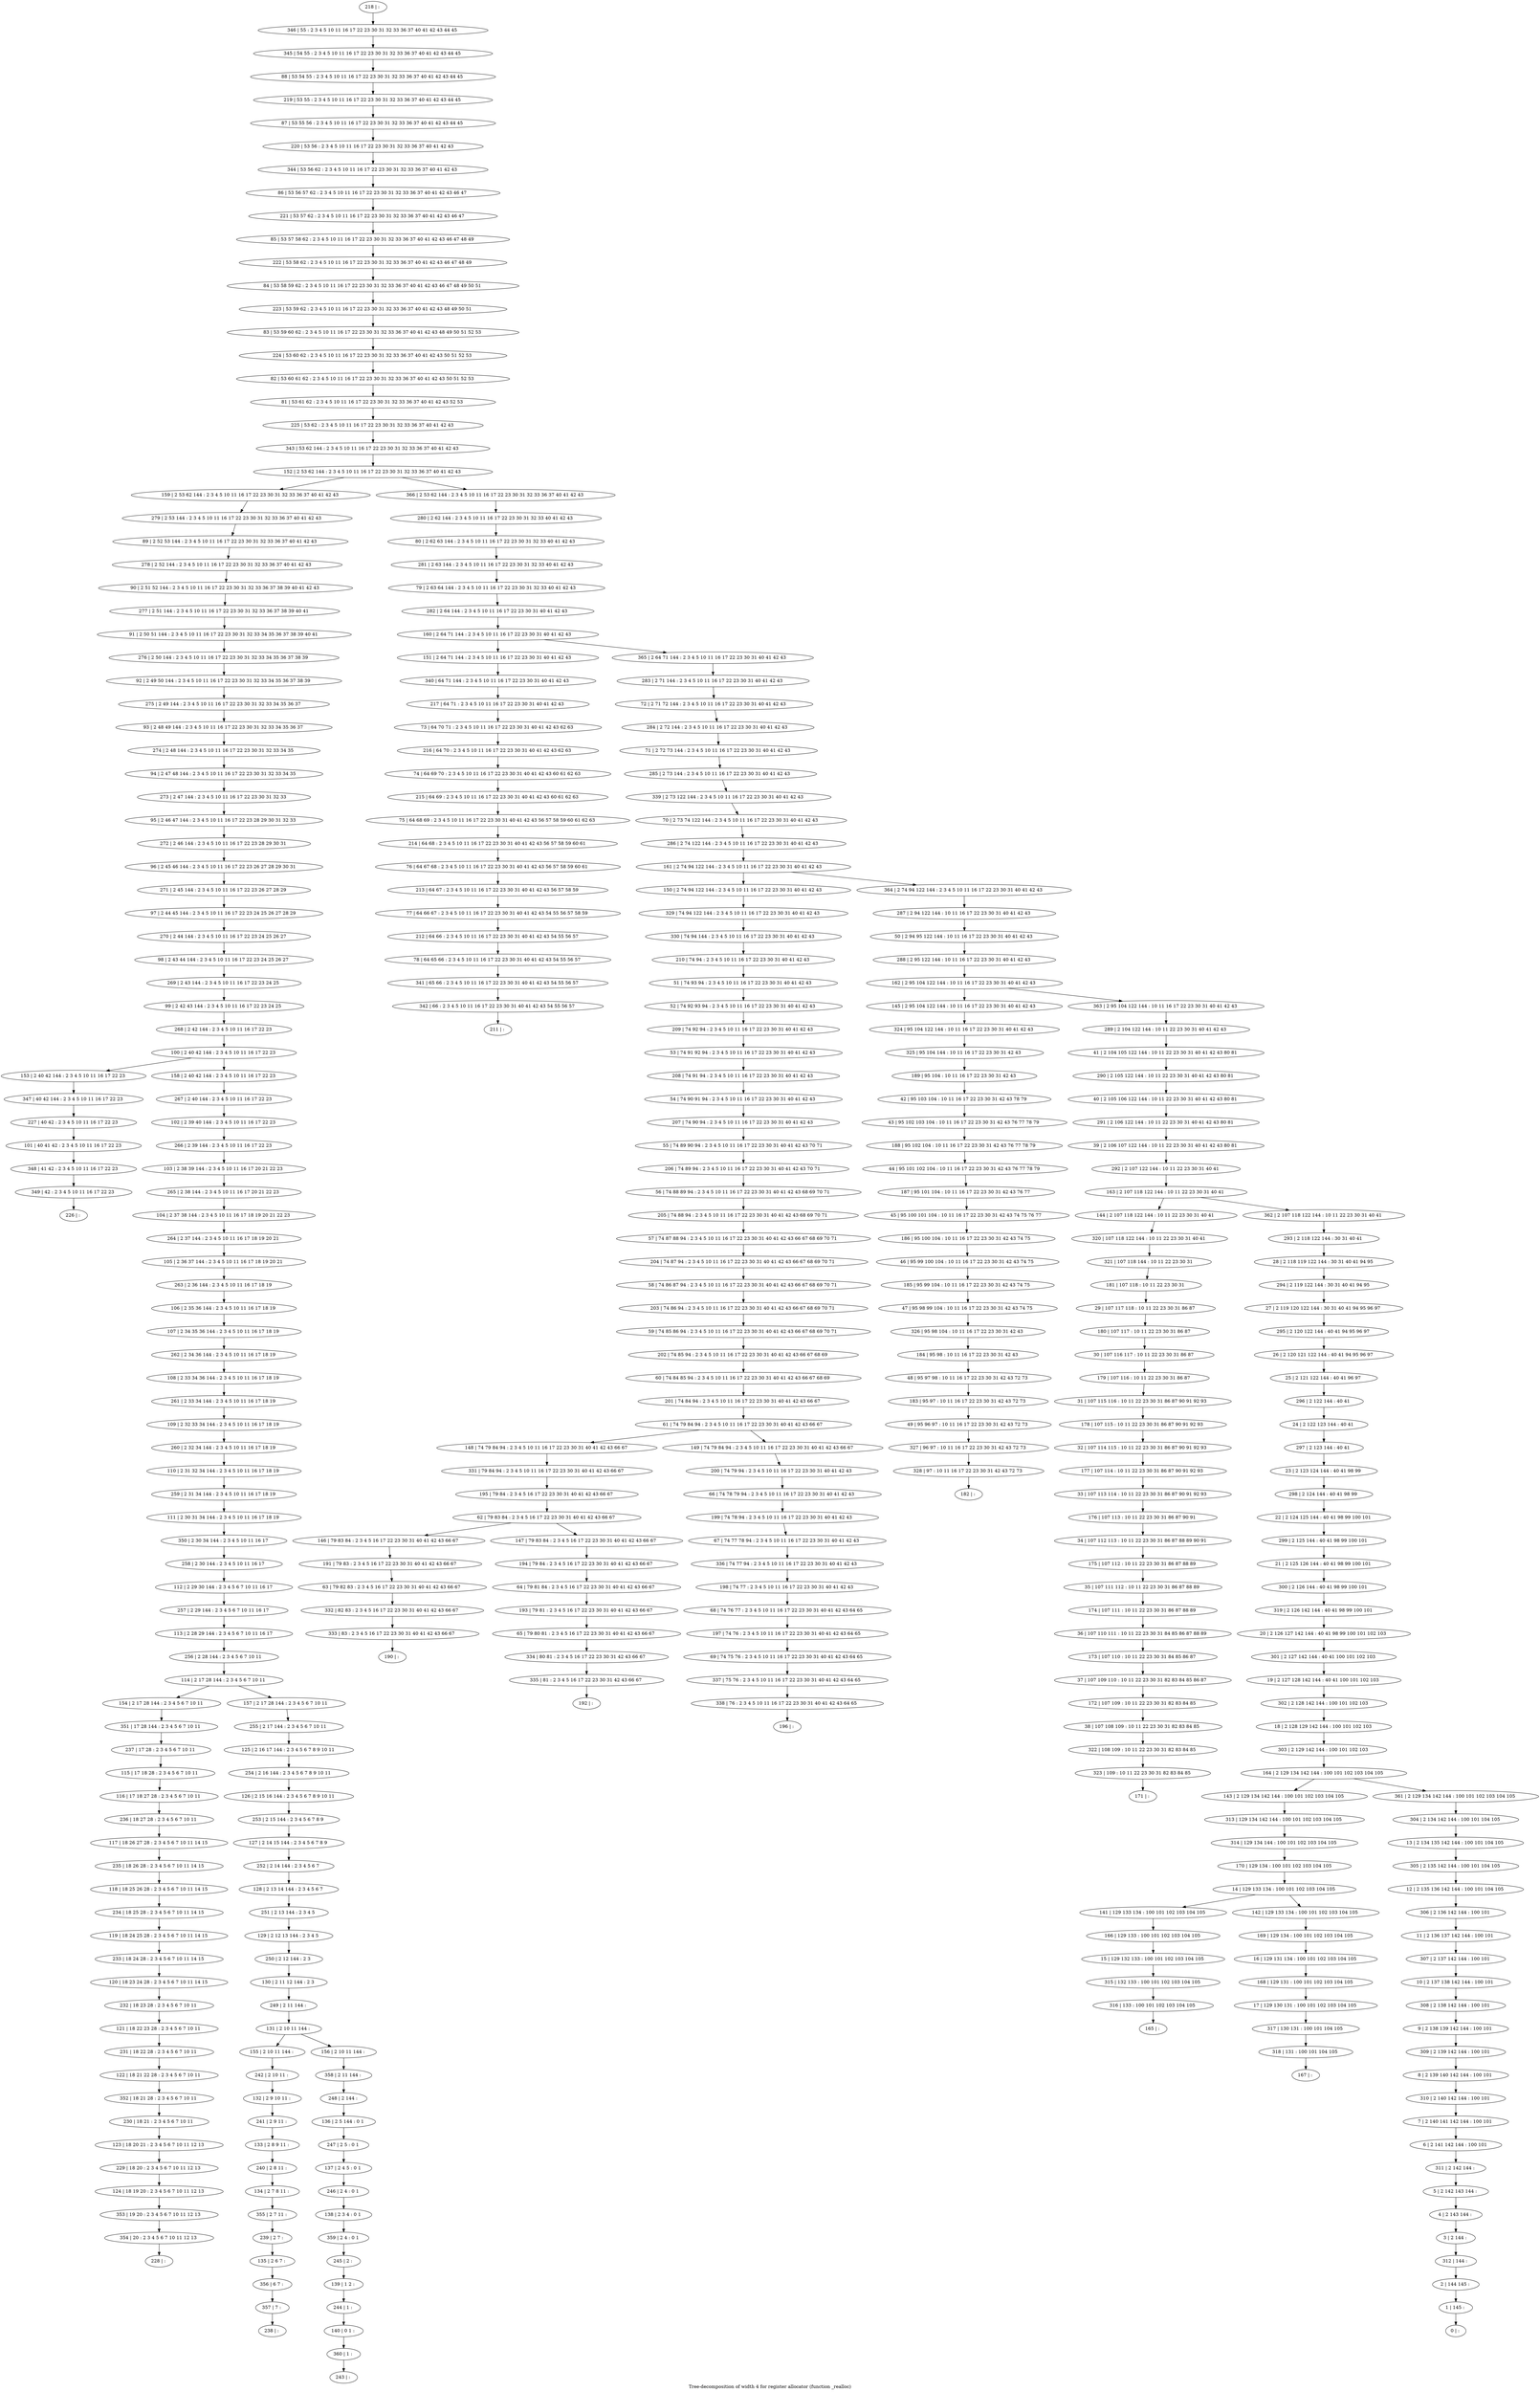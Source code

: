 digraph G {
graph [label="Tree-decomposition of width 4 for register allocator (function _realloc)"]
0[label="0 | : "];
1[label="1 | 145 : "];
2[label="2 | 144 145 : "];
3[label="3 | 2 144 : "];
4[label="4 | 2 143 144 : "];
5[label="5 | 2 142 143 144 : "];
6[label="6 | 2 141 142 144 : 100 101 "];
7[label="7 | 2 140 141 142 144 : 100 101 "];
8[label="8 | 2 139 140 142 144 : 100 101 "];
9[label="9 | 2 138 139 142 144 : 100 101 "];
10[label="10 | 2 137 138 142 144 : 100 101 "];
11[label="11 | 2 136 137 142 144 : 100 101 "];
12[label="12 | 2 135 136 142 144 : 100 101 104 105 "];
13[label="13 | 2 134 135 142 144 : 100 101 104 105 "];
14[label="14 | 129 133 134 : 100 101 102 103 104 105 "];
15[label="15 | 129 132 133 : 100 101 102 103 104 105 "];
16[label="16 | 129 131 134 : 100 101 102 103 104 105 "];
17[label="17 | 129 130 131 : 100 101 102 103 104 105 "];
18[label="18 | 2 128 129 142 144 : 100 101 102 103 "];
19[label="19 | 2 127 128 142 144 : 40 41 100 101 102 103 "];
20[label="20 | 2 126 127 142 144 : 40 41 98 99 100 101 102 103 "];
21[label="21 | 2 125 126 144 : 40 41 98 99 100 101 "];
22[label="22 | 2 124 125 144 : 40 41 98 99 100 101 "];
23[label="23 | 2 123 124 144 : 40 41 98 99 "];
24[label="24 | 2 122 123 144 : 40 41 "];
25[label="25 | 2 121 122 144 : 40 41 96 97 "];
26[label="26 | 2 120 121 122 144 : 40 41 94 95 96 97 "];
27[label="27 | 2 119 120 122 144 : 30 31 40 41 94 95 96 97 "];
28[label="28 | 2 118 119 122 144 : 30 31 40 41 94 95 "];
29[label="29 | 107 117 118 : 10 11 22 23 30 31 86 87 "];
30[label="30 | 107 116 117 : 10 11 22 23 30 31 86 87 "];
31[label="31 | 107 115 116 : 10 11 22 23 30 31 86 87 90 91 92 93 "];
32[label="32 | 107 114 115 : 10 11 22 23 30 31 86 87 90 91 92 93 "];
33[label="33 | 107 113 114 : 10 11 22 23 30 31 86 87 90 91 92 93 "];
34[label="34 | 107 112 113 : 10 11 22 23 30 31 86 87 88 89 90 91 "];
35[label="35 | 107 111 112 : 10 11 22 23 30 31 86 87 88 89 "];
36[label="36 | 107 110 111 : 10 11 22 23 30 31 84 85 86 87 88 89 "];
37[label="37 | 107 109 110 : 10 11 22 23 30 31 82 83 84 85 86 87 "];
38[label="38 | 107 108 109 : 10 11 22 23 30 31 82 83 84 85 "];
39[label="39 | 2 106 107 122 144 : 10 11 22 23 30 31 40 41 42 43 80 81 "];
40[label="40 | 2 105 106 122 144 : 10 11 22 23 30 31 40 41 42 43 80 81 "];
41[label="41 | 2 104 105 122 144 : 10 11 22 23 30 31 40 41 42 43 80 81 "];
42[label="42 | 95 103 104 : 10 11 16 17 22 23 30 31 42 43 78 79 "];
43[label="43 | 95 102 103 104 : 10 11 16 17 22 23 30 31 42 43 76 77 78 79 "];
44[label="44 | 95 101 102 104 : 10 11 16 17 22 23 30 31 42 43 76 77 78 79 "];
45[label="45 | 95 100 101 104 : 10 11 16 17 22 23 30 31 42 43 74 75 76 77 "];
46[label="46 | 95 99 100 104 : 10 11 16 17 22 23 30 31 42 43 74 75 "];
47[label="47 | 95 98 99 104 : 10 11 16 17 22 23 30 31 42 43 74 75 "];
48[label="48 | 95 97 98 : 10 11 16 17 22 23 30 31 42 43 72 73 "];
49[label="49 | 95 96 97 : 10 11 16 17 22 23 30 31 42 43 72 73 "];
50[label="50 | 2 94 95 122 144 : 10 11 16 17 22 23 30 31 40 41 42 43 "];
51[label="51 | 74 93 94 : 2 3 4 5 10 11 16 17 22 23 30 31 40 41 42 43 "];
52[label="52 | 74 92 93 94 : 2 3 4 5 10 11 16 17 22 23 30 31 40 41 42 43 "];
53[label="53 | 74 91 92 94 : 2 3 4 5 10 11 16 17 22 23 30 31 40 41 42 43 "];
54[label="54 | 74 90 91 94 : 2 3 4 5 10 11 16 17 22 23 30 31 40 41 42 43 "];
55[label="55 | 74 89 90 94 : 2 3 4 5 10 11 16 17 22 23 30 31 40 41 42 43 70 71 "];
56[label="56 | 74 88 89 94 : 2 3 4 5 10 11 16 17 22 23 30 31 40 41 42 43 68 69 70 71 "];
57[label="57 | 74 87 88 94 : 2 3 4 5 10 11 16 17 22 23 30 31 40 41 42 43 66 67 68 69 70 71 "];
58[label="58 | 74 86 87 94 : 2 3 4 5 10 11 16 17 22 23 30 31 40 41 42 43 66 67 68 69 70 71 "];
59[label="59 | 74 85 86 94 : 2 3 4 5 10 11 16 17 22 23 30 31 40 41 42 43 66 67 68 69 70 71 "];
60[label="60 | 74 84 85 94 : 2 3 4 5 10 11 16 17 22 23 30 31 40 41 42 43 66 67 68 69 "];
61[label="61 | 74 79 84 94 : 2 3 4 5 10 11 16 17 22 23 30 31 40 41 42 43 66 67 "];
62[label="62 | 79 83 84 : 2 3 4 5 16 17 22 23 30 31 40 41 42 43 66 67 "];
63[label="63 | 79 82 83 : 2 3 4 5 16 17 22 23 30 31 40 41 42 43 66 67 "];
64[label="64 | 79 81 84 : 2 3 4 5 16 17 22 23 30 31 40 41 42 43 66 67 "];
65[label="65 | 79 80 81 : 2 3 4 5 16 17 22 23 30 31 40 41 42 43 66 67 "];
66[label="66 | 74 78 79 94 : 2 3 4 5 10 11 16 17 22 23 30 31 40 41 42 43 "];
67[label="67 | 74 77 78 94 : 2 3 4 5 10 11 16 17 22 23 30 31 40 41 42 43 "];
68[label="68 | 74 76 77 : 2 3 4 5 10 11 16 17 22 23 30 31 40 41 42 43 64 65 "];
69[label="69 | 74 75 76 : 2 3 4 5 10 11 16 17 22 23 30 31 40 41 42 43 64 65 "];
70[label="70 | 2 73 74 122 144 : 2 3 4 5 10 11 16 17 22 23 30 31 40 41 42 43 "];
71[label="71 | 2 72 73 144 : 2 3 4 5 10 11 16 17 22 23 30 31 40 41 42 43 "];
72[label="72 | 2 71 72 144 : 2 3 4 5 10 11 16 17 22 23 30 31 40 41 42 43 "];
73[label="73 | 64 70 71 : 2 3 4 5 10 11 16 17 22 23 30 31 40 41 42 43 62 63 "];
74[label="74 | 64 69 70 : 2 3 4 5 10 11 16 17 22 23 30 31 40 41 42 43 60 61 62 63 "];
75[label="75 | 64 68 69 : 2 3 4 5 10 11 16 17 22 23 30 31 40 41 42 43 56 57 58 59 60 61 62 63 "];
76[label="76 | 64 67 68 : 2 3 4 5 10 11 16 17 22 23 30 31 40 41 42 43 56 57 58 59 60 61 "];
77[label="77 | 64 66 67 : 2 3 4 5 10 11 16 17 22 23 30 31 40 41 42 43 54 55 56 57 58 59 "];
78[label="78 | 64 65 66 : 2 3 4 5 10 11 16 17 22 23 30 31 40 41 42 43 54 55 56 57 "];
79[label="79 | 2 63 64 144 : 2 3 4 5 10 11 16 17 22 23 30 31 32 33 40 41 42 43 "];
80[label="80 | 2 62 63 144 : 2 3 4 5 10 11 16 17 22 23 30 31 32 33 40 41 42 43 "];
81[label="81 | 53 61 62 : 2 3 4 5 10 11 16 17 22 23 30 31 32 33 36 37 40 41 42 43 52 53 "];
82[label="82 | 53 60 61 62 : 2 3 4 5 10 11 16 17 22 23 30 31 32 33 36 37 40 41 42 43 50 51 52 53 "];
83[label="83 | 53 59 60 62 : 2 3 4 5 10 11 16 17 22 23 30 31 32 33 36 37 40 41 42 43 48 49 50 51 52 53 "];
84[label="84 | 53 58 59 62 : 2 3 4 5 10 11 16 17 22 23 30 31 32 33 36 37 40 41 42 43 46 47 48 49 50 51 "];
85[label="85 | 53 57 58 62 : 2 3 4 5 10 11 16 17 22 23 30 31 32 33 36 37 40 41 42 43 46 47 48 49 "];
86[label="86 | 53 56 57 62 : 2 3 4 5 10 11 16 17 22 23 30 31 32 33 36 37 40 41 42 43 46 47 "];
87[label="87 | 53 55 56 : 2 3 4 5 10 11 16 17 22 23 30 31 32 33 36 37 40 41 42 43 44 45 "];
88[label="88 | 53 54 55 : 2 3 4 5 10 11 16 17 22 23 30 31 32 33 36 37 40 41 42 43 44 45 "];
89[label="89 | 2 52 53 144 : 2 3 4 5 10 11 16 17 22 23 30 31 32 33 36 37 40 41 42 43 "];
90[label="90 | 2 51 52 144 : 2 3 4 5 10 11 16 17 22 23 30 31 32 33 36 37 38 39 40 41 42 43 "];
91[label="91 | 2 50 51 144 : 2 3 4 5 10 11 16 17 22 23 30 31 32 33 34 35 36 37 38 39 40 41 "];
92[label="92 | 2 49 50 144 : 2 3 4 5 10 11 16 17 22 23 30 31 32 33 34 35 36 37 38 39 "];
93[label="93 | 2 48 49 144 : 2 3 4 5 10 11 16 17 22 23 30 31 32 33 34 35 36 37 "];
94[label="94 | 2 47 48 144 : 2 3 4 5 10 11 16 17 22 23 30 31 32 33 34 35 "];
95[label="95 | 2 46 47 144 : 2 3 4 5 10 11 16 17 22 23 28 29 30 31 32 33 "];
96[label="96 | 2 45 46 144 : 2 3 4 5 10 11 16 17 22 23 26 27 28 29 30 31 "];
97[label="97 | 2 44 45 144 : 2 3 4 5 10 11 16 17 22 23 24 25 26 27 28 29 "];
98[label="98 | 2 43 44 144 : 2 3 4 5 10 11 16 17 22 23 24 25 26 27 "];
99[label="99 | 2 42 43 144 : 2 3 4 5 10 11 16 17 22 23 24 25 "];
100[label="100 | 2 40 42 144 : 2 3 4 5 10 11 16 17 22 23 "];
101[label="101 | 40 41 42 : 2 3 4 5 10 11 16 17 22 23 "];
102[label="102 | 2 39 40 144 : 2 3 4 5 10 11 16 17 22 23 "];
103[label="103 | 2 38 39 144 : 2 3 4 5 10 11 16 17 20 21 22 23 "];
104[label="104 | 2 37 38 144 : 2 3 4 5 10 11 16 17 18 19 20 21 22 23 "];
105[label="105 | 2 36 37 144 : 2 3 4 5 10 11 16 17 18 19 20 21 "];
106[label="106 | 2 35 36 144 : 2 3 4 5 10 11 16 17 18 19 "];
107[label="107 | 2 34 35 36 144 : 2 3 4 5 10 11 16 17 18 19 "];
108[label="108 | 2 33 34 36 144 : 2 3 4 5 10 11 16 17 18 19 "];
109[label="109 | 2 32 33 34 144 : 2 3 4 5 10 11 16 17 18 19 "];
110[label="110 | 2 31 32 34 144 : 2 3 4 5 10 11 16 17 18 19 "];
111[label="111 | 2 30 31 34 144 : 2 3 4 5 10 11 16 17 18 19 "];
112[label="112 | 2 29 30 144 : 2 3 4 5 6 7 10 11 16 17 "];
113[label="113 | 2 28 29 144 : 2 3 4 5 6 7 10 11 16 17 "];
114[label="114 | 2 17 28 144 : 2 3 4 5 6 7 10 11 "];
115[label="115 | 17 18 28 : 2 3 4 5 6 7 10 11 "];
116[label="116 | 17 18 27 28 : 2 3 4 5 6 7 10 11 "];
117[label="117 | 18 26 27 28 : 2 3 4 5 6 7 10 11 14 15 "];
118[label="118 | 18 25 26 28 : 2 3 4 5 6 7 10 11 14 15 "];
119[label="119 | 18 24 25 28 : 2 3 4 5 6 7 10 11 14 15 "];
120[label="120 | 18 23 24 28 : 2 3 4 5 6 7 10 11 14 15 "];
121[label="121 | 18 22 23 28 : 2 3 4 5 6 7 10 11 "];
122[label="122 | 18 21 22 28 : 2 3 4 5 6 7 10 11 "];
123[label="123 | 18 20 21 : 2 3 4 5 6 7 10 11 12 13 "];
124[label="124 | 18 19 20 : 2 3 4 5 6 7 10 11 12 13 "];
125[label="125 | 2 16 17 144 : 2 3 4 5 6 7 8 9 10 11 "];
126[label="126 | 2 15 16 144 : 2 3 4 5 6 7 8 9 10 11 "];
127[label="127 | 2 14 15 144 : 2 3 4 5 6 7 8 9 "];
128[label="128 | 2 13 14 144 : 2 3 4 5 6 7 "];
129[label="129 | 2 12 13 144 : 2 3 4 5 "];
130[label="130 | 2 11 12 144 : 2 3 "];
131[label="131 | 2 10 11 144 : "];
132[label="132 | 2 9 10 11 : "];
133[label="133 | 2 8 9 11 : "];
134[label="134 | 2 7 8 11 : "];
135[label="135 | 2 6 7 : "];
136[label="136 | 2 5 144 : 0 1 "];
137[label="137 | 2 4 5 : 0 1 "];
138[label="138 | 2 3 4 : 0 1 "];
139[label="139 | 1 2 : "];
140[label="140 | 0 1 : "];
141[label="141 | 129 133 134 : 100 101 102 103 104 105 "];
142[label="142 | 129 133 134 : 100 101 102 103 104 105 "];
143[label="143 | 2 129 134 142 144 : 100 101 102 103 104 105 "];
144[label="144 | 2 107 118 122 144 : 10 11 22 23 30 31 40 41 "];
145[label="145 | 2 95 104 122 144 : 10 11 16 17 22 23 30 31 40 41 42 43 "];
146[label="146 | 79 83 84 : 2 3 4 5 16 17 22 23 30 31 40 41 42 43 66 67 "];
147[label="147 | 79 83 84 : 2 3 4 5 16 17 22 23 30 31 40 41 42 43 66 67 "];
148[label="148 | 74 79 84 94 : 2 3 4 5 10 11 16 17 22 23 30 31 40 41 42 43 66 67 "];
149[label="149 | 74 79 84 94 : 2 3 4 5 10 11 16 17 22 23 30 31 40 41 42 43 66 67 "];
150[label="150 | 2 74 94 122 144 : 2 3 4 5 10 11 16 17 22 23 30 31 40 41 42 43 "];
151[label="151 | 2 64 71 144 : 2 3 4 5 10 11 16 17 22 23 30 31 40 41 42 43 "];
152[label="152 | 2 53 62 144 : 2 3 4 5 10 11 16 17 22 23 30 31 32 33 36 37 40 41 42 43 "];
153[label="153 | 2 40 42 144 : 2 3 4 5 10 11 16 17 22 23 "];
154[label="154 | 2 17 28 144 : 2 3 4 5 6 7 10 11 "];
155[label="155 | 2 10 11 144 : "];
156[label="156 | 2 10 11 144 : "];
157[label="157 | 2 17 28 144 : 2 3 4 5 6 7 10 11 "];
158[label="158 | 2 40 42 144 : 2 3 4 5 10 11 16 17 22 23 "];
159[label="159 | 2 53 62 144 : 2 3 4 5 10 11 16 17 22 23 30 31 32 33 36 37 40 41 42 43 "];
160[label="160 | 2 64 71 144 : 2 3 4 5 10 11 16 17 22 23 30 31 40 41 42 43 "];
161[label="161 | 2 74 94 122 144 : 2 3 4 5 10 11 16 17 22 23 30 31 40 41 42 43 "];
162[label="162 | 2 95 104 122 144 : 10 11 16 17 22 23 30 31 40 41 42 43 "];
163[label="163 | 2 107 118 122 144 : 10 11 22 23 30 31 40 41 "];
164[label="164 | 2 129 134 142 144 : 100 101 102 103 104 105 "];
165[label="165 | : "];
166[label="166 | 129 133 : 100 101 102 103 104 105 "];
167[label="167 | : "];
168[label="168 | 129 131 : 100 101 102 103 104 105 "];
169[label="169 | 129 134 : 100 101 102 103 104 105 "];
170[label="170 | 129 134 : 100 101 102 103 104 105 "];
171[label="171 | : "];
172[label="172 | 107 109 : 10 11 22 23 30 31 82 83 84 85 "];
173[label="173 | 107 110 : 10 11 22 23 30 31 84 85 86 87 "];
174[label="174 | 107 111 : 10 11 22 23 30 31 86 87 88 89 "];
175[label="175 | 107 112 : 10 11 22 23 30 31 86 87 88 89 "];
176[label="176 | 107 113 : 10 11 22 23 30 31 86 87 90 91 "];
177[label="177 | 107 114 : 10 11 22 23 30 31 86 87 90 91 92 93 "];
178[label="178 | 107 115 : 10 11 22 23 30 31 86 87 90 91 92 93 "];
179[label="179 | 107 116 : 10 11 22 23 30 31 86 87 "];
180[label="180 | 107 117 : 10 11 22 23 30 31 86 87 "];
181[label="181 | 107 118 : 10 11 22 23 30 31 "];
182[label="182 | : "];
183[label="183 | 95 97 : 10 11 16 17 22 23 30 31 42 43 72 73 "];
184[label="184 | 95 98 : 10 11 16 17 22 23 30 31 42 43 "];
185[label="185 | 95 99 104 : 10 11 16 17 22 23 30 31 42 43 74 75 "];
186[label="186 | 95 100 104 : 10 11 16 17 22 23 30 31 42 43 74 75 "];
187[label="187 | 95 101 104 : 10 11 16 17 22 23 30 31 42 43 76 77 "];
188[label="188 | 95 102 104 : 10 11 16 17 22 23 30 31 42 43 76 77 78 79 "];
189[label="189 | 95 104 : 10 11 16 17 22 23 30 31 42 43 "];
190[label="190 | : "];
191[label="191 | 79 83 : 2 3 4 5 16 17 22 23 30 31 40 41 42 43 66 67 "];
192[label="192 | : "];
193[label="193 | 79 81 : 2 3 4 5 16 17 22 23 30 31 40 41 42 43 66 67 "];
194[label="194 | 79 84 : 2 3 4 5 16 17 22 23 30 31 40 41 42 43 66 67 "];
195[label="195 | 79 84 : 2 3 4 5 16 17 22 23 30 31 40 41 42 43 66 67 "];
196[label="196 | : "];
197[label="197 | 74 76 : 2 3 4 5 10 11 16 17 22 23 30 31 40 41 42 43 64 65 "];
198[label="198 | 74 77 : 2 3 4 5 10 11 16 17 22 23 30 31 40 41 42 43 "];
199[label="199 | 74 78 94 : 2 3 4 5 10 11 16 17 22 23 30 31 40 41 42 43 "];
200[label="200 | 74 79 94 : 2 3 4 5 10 11 16 17 22 23 30 31 40 41 42 43 "];
201[label="201 | 74 84 94 : 2 3 4 5 10 11 16 17 22 23 30 31 40 41 42 43 66 67 "];
202[label="202 | 74 85 94 : 2 3 4 5 10 11 16 17 22 23 30 31 40 41 42 43 66 67 68 69 "];
203[label="203 | 74 86 94 : 2 3 4 5 10 11 16 17 22 23 30 31 40 41 42 43 66 67 68 69 70 71 "];
204[label="204 | 74 87 94 : 2 3 4 5 10 11 16 17 22 23 30 31 40 41 42 43 66 67 68 69 70 71 "];
205[label="205 | 74 88 94 : 2 3 4 5 10 11 16 17 22 23 30 31 40 41 42 43 68 69 70 71 "];
206[label="206 | 74 89 94 : 2 3 4 5 10 11 16 17 22 23 30 31 40 41 42 43 70 71 "];
207[label="207 | 74 90 94 : 2 3 4 5 10 11 16 17 22 23 30 31 40 41 42 43 "];
208[label="208 | 74 91 94 : 2 3 4 5 10 11 16 17 22 23 30 31 40 41 42 43 "];
209[label="209 | 74 92 94 : 2 3 4 5 10 11 16 17 22 23 30 31 40 41 42 43 "];
210[label="210 | 74 94 : 2 3 4 5 10 11 16 17 22 23 30 31 40 41 42 43 "];
211[label="211 | : "];
212[label="212 | 64 66 : 2 3 4 5 10 11 16 17 22 23 30 31 40 41 42 43 54 55 56 57 "];
213[label="213 | 64 67 : 2 3 4 5 10 11 16 17 22 23 30 31 40 41 42 43 56 57 58 59 "];
214[label="214 | 64 68 : 2 3 4 5 10 11 16 17 22 23 30 31 40 41 42 43 56 57 58 59 60 61 "];
215[label="215 | 64 69 : 2 3 4 5 10 11 16 17 22 23 30 31 40 41 42 43 60 61 62 63 "];
216[label="216 | 64 70 : 2 3 4 5 10 11 16 17 22 23 30 31 40 41 42 43 62 63 "];
217[label="217 | 64 71 : 2 3 4 5 10 11 16 17 22 23 30 31 40 41 42 43 "];
218[label="218 | : "];
219[label="219 | 53 55 : 2 3 4 5 10 11 16 17 22 23 30 31 32 33 36 37 40 41 42 43 44 45 "];
220[label="220 | 53 56 : 2 3 4 5 10 11 16 17 22 23 30 31 32 33 36 37 40 41 42 43 "];
221[label="221 | 53 57 62 : 2 3 4 5 10 11 16 17 22 23 30 31 32 33 36 37 40 41 42 43 46 47 "];
222[label="222 | 53 58 62 : 2 3 4 5 10 11 16 17 22 23 30 31 32 33 36 37 40 41 42 43 46 47 48 49 "];
223[label="223 | 53 59 62 : 2 3 4 5 10 11 16 17 22 23 30 31 32 33 36 37 40 41 42 43 48 49 50 51 "];
224[label="224 | 53 60 62 : 2 3 4 5 10 11 16 17 22 23 30 31 32 33 36 37 40 41 42 43 50 51 52 53 "];
225[label="225 | 53 62 : 2 3 4 5 10 11 16 17 22 23 30 31 32 33 36 37 40 41 42 43 "];
226[label="226 | : "];
227[label="227 | 40 42 : 2 3 4 5 10 11 16 17 22 23 "];
228[label="228 | : "];
229[label="229 | 18 20 : 2 3 4 5 6 7 10 11 12 13 "];
230[label="230 | 18 21 : 2 3 4 5 6 7 10 11 "];
231[label="231 | 18 22 28 : 2 3 4 5 6 7 10 11 "];
232[label="232 | 18 23 28 : 2 3 4 5 6 7 10 11 "];
233[label="233 | 18 24 28 : 2 3 4 5 6 7 10 11 14 15 "];
234[label="234 | 18 25 28 : 2 3 4 5 6 7 10 11 14 15 "];
235[label="235 | 18 26 28 : 2 3 4 5 6 7 10 11 14 15 "];
236[label="236 | 18 27 28 : 2 3 4 5 6 7 10 11 "];
237[label="237 | 17 28 : 2 3 4 5 6 7 10 11 "];
238[label="238 | : "];
239[label="239 | 2 7 : "];
240[label="240 | 2 8 11 : "];
241[label="241 | 2 9 11 : "];
242[label="242 | 2 10 11 : "];
243[label="243 | : "];
244[label="244 | 1 : "];
245[label="245 | 2 : "];
246[label="246 | 2 4 : 0 1 "];
247[label="247 | 2 5 : 0 1 "];
248[label="248 | 2 144 : "];
249[label="249 | 2 11 144 : "];
250[label="250 | 2 12 144 : 2 3 "];
251[label="251 | 2 13 144 : 2 3 4 5 "];
252[label="252 | 2 14 144 : 2 3 4 5 6 7 "];
253[label="253 | 2 15 144 : 2 3 4 5 6 7 8 9 "];
254[label="254 | 2 16 144 : 2 3 4 5 6 7 8 9 10 11 "];
255[label="255 | 2 17 144 : 2 3 4 5 6 7 10 11 "];
256[label="256 | 2 28 144 : 2 3 4 5 6 7 10 11 "];
257[label="257 | 2 29 144 : 2 3 4 5 6 7 10 11 16 17 "];
258[label="258 | 2 30 144 : 2 3 4 5 10 11 16 17 "];
259[label="259 | 2 31 34 144 : 2 3 4 5 10 11 16 17 18 19 "];
260[label="260 | 2 32 34 144 : 2 3 4 5 10 11 16 17 18 19 "];
261[label="261 | 2 33 34 144 : 2 3 4 5 10 11 16 17 18 19 "];
262[label="262 | 2 34 36 144 : 2 3 4 5 10 11 16 17 18 19 "];
263[label="263 | 2 36 144 : 2 3 4 5 10 11 16 17 18 19 "];
264[label="264 | 2 37 144 : 2 3 4 5 10 11 16 17 18 19 20 21 "];
265[label="265 | 2 38 144 : 2 3 4 5 10 11 16 17 20 21 22 23 "];
266[label="266 | 2 39 144 : 2 3 4 5 10 11 16 17 22 23 "];
267[label="267 | 2 40 144 : 2 3 4 5 10 11 16 17 22 23 "];
268[label="268 | 2 42 144 : 2 3 4 5 10 11 16 17 22 23 "];
269[label="269 | 2 43 144 : 2 3 4 5 10 11 16 17 22 23 24 25 "];
270[label="270 | 2 44 144 : 2 3 4 5 10 11 16 17 22 23 24 25 26 27 "];
271[label="271 | 2 45 144 : 2 3 4 5 10 11 16 17 22 23 26 27 28 29 "];
272[label="272 | 2 46 144 : 2 3 4 5 10 11 16 17 22 23 28 29 30 31 "];
273[label="273 | 2 47 144 : 2 3 4 5 10 11 16 17 22 23 30 31 32 33 "];
274[label="274 | 2 48 144 : 2 3 4 5 10 11 16 17 22 23 30 31 32 33 34 35 "];
275[label="275 | 2 49 144 : 2 3 4 5 10 11 16 17 22 23 30 31 32 33 34 35 36 37 "];
276[label="276 | 2 50 144 : 2 3 4 5 10 11 16 17 22 23 30 31 32 33 34 35 36 37 38 39 "];
277[label="277 | 2 51 144 : 2 3 4 5 10 11 16 17 22 23 30 31 32 33 36 37 38 39 40 41 "];
278[label="278 | 2 52 144 : 2 3 4 5 10 11 16 17 22 23 30 31 32 33 36 37 40 41 42 43 "];
279[label="279 | 2 53 144 : 2 3 4 5 10 11 16 17 22 23 30 31 32 33 36 37 40 41 42 43 "];
280[label="280 | 2 62 144 : 2 3 4 5 10 11 16 17 22 23 30 31 32 33 40 41 42 43 "];
281[label="281 | 2 63 144 : 2 3 4 5 10 11 16 17 22 23 30 31 32 33 40 41 42 43 "];
282[label="282 | 2 64 144 : 2 3 4 5 10 11 16 17 22 23 30 31 40 41 42 43 "];
283[label="283 | 2 71 144 : 2 3 4 5 10 11 16 17 22 23 30 31 40 41 42 43 "];
284[label="284 | 2 72 144 : 2 3 4 5 10 11 16 17 22 23 30 31 40 41 42 43 "];
285[label="285 | 2 73 144 : 2 3 4 5 10 11 16 17 22 23 30 31 40 41 42 43 "];
286[label="286 | 2 74 122 144 : 2 3 4 5 10 11 16 17 22 23 30 31 40 41 42 43 "];
287[label="287 | 2 94 122 144 : 10 11 16 17 22 23 30 31 40 41 42 43 "];
288[label="288 | 2 95 122 144 : 10 11 16 17 22 23 30 31 40 41 42 43 "];
289[label="289 | 2 104 122 144 : 10 11 22 23 30 31 40 41 42 43 "];
290[label="290 | 2 105 122 144 : 10 11 22 23 30 31 40 41 42 43 80 81 "];
291[label="291 | 2 106 122 144 : 10 11 22 23 30 31 40 41 42 43 80 81 "];
292[label="292 | 2 107 122 144 : 10 11 22 23 30 31 40 41 "];
293[label="293 | 2 118 122 144 : 30 31 40 41 "];
294[label="294 | 2 119 122 144 : 30 31 40 41 94 95 "];
295[label="295 | 2 120 122 144 : 40 41 94 95 96 97 "];
296[label="296 | 2 122 144 : 40 41 "];
297[label="297 | 2 123 144 : 40 41 "];
298[label="298 | 2 124 144 : 40 41 98 99 "];
299[label="299 | 2 125 144 : 40 41 98 99 100 101 "];
300[label="300 | 2 126 144 : 40 41 98 99 100 101 "];
301[label="301 | 2 127 142 144 : 40 41 100 101 102 103 "];
302[label="302 | 2 128 142 144 : 100 101 102 103 "];
303[label="303 | 2 129 142 144 : 100 101 102 103 "];
304[label="304 | 2 134 142 144 : 100 101 104 105 "];
305[label="305 | 2 135 142 144 : 100 101 104 105 "];
306[label="306 | 2 136 142 144 : 100 101 "];
307[label="307 | 2 137 142 144 : 100 101 "];
308[label="308 | 2 138 142 144 : 100 101 "];
309[label="309 | 2 139 142 144 : 100 101 "];
310[label="310 | 2 140 142 144 : 100 101 "];
311[label="311 | 2 142 144 : "];
312[label="312 | 144 : "];
313[label="313 | 129 134 142 144 : 100 101 102 103 104 105 "];
314[label="314 | 129 134 144 : 100 101 102 103 104 105 "];
315[label="315 | 132 133 : 100 101 102 103 104 105 "];
316[label="316 | 133 : 100 101 102 103 104 105 "];
317[label="317 | 130 131 : 100 101 104 105 "];
318[label="318 | 131 : 100 101 104 105 "];
319[label="319 | 2 126 142 144 : 40 41 98 99 100 101 "];
320[label="320 | 107 118 122 144 : 10 11 22 23 30 31 40 41 "];
321[label="321 | 107 118 144 : 10 11 22 23 30 31 "];
322[label="322 | 108 109 : 10 11 22 23 30 31 82 83 84 85 "];
323[label="323 | 109 : 10 11 22 23 30 31 82 83 84 85 "];
324[label="324 | 95 104 122 144 : 10 11 16 17 22 23 30 31 40 41 42 43 "];
325[label="325 | 95 104 144 : 10 11 16 17 22 23 30 31 42 43 "];
326[label="326 | 95 98 104 : 10 11 16 17 22 23 30 31 42 43 "];
327[label="327 | 96 97 : 10 11 16 17 22 23 30 31 42 43 72 73 "];
328[label="328 | 97 : 10 11 16 17 22 23 30 31 42 43 72 73 "];
329[label="329 | 74 94 122 144 : 2 3 4 5 10 11 16 17 22 23 30 31 40 41 42 43 "];
330[label="330 | 74 94 144 : 2 3 4 5 10 11 16 17 22 23 30 31 40 41 42 43 "];
331[label="331 | 79 84 94 : 2 3 4 5 10 11 16 17 22 23 30 31 40 41 42 43 66 67 "];
332[label="332 | 82 83 : 2 3 4 5 16 17 22 23 30 31 40 41 42 43 66 67 "];
333[label="333 | 83 : 2 3 4 5 16 17 22 23 30 31 40 41 42 43 66 67 "];
334[label="334 | 80 81 : 2 3 4 5 16 17 22 23 30 31 42 43 66 67 "];
335[label="335 | 81 : 2 3 4 5 16 17 22 23 30 31 42 43 66 67 "];
336[label="336 | 74 77 94 : 2 3 4 5 10 11 16 17 22 23 30 31 40 41 42 43 "];
337[label="337 | 75 76 : 2 3 4 5 10 11 16 17 22 23 30 31 40 41 42 43 64 65 "];
338[label="338 | 76 : 2 3 4 5 10 11 16 17 22 23 30 31 40 41 42 43 64 65 "];
339[label="339 | 2 73 122 144 : 2 3 4 5 10 11 16 17 22 23 30 31 40 41 42 43 "];
340[label="340 | 64 71 144 : 2 3 4 5 10 11 16 17 22 23 30 31 40 41 42 43 "];
341[label="341 | 65 66 : 2 3 4 5 10 11 16 17 22 23 30 31 40 41 42 43 54 55 56 57 "];
342[label="342 | 66 : 2 3 4 5 10 11 16 17 22 23 30 31 40 41 42 43 54 55 56 57 "];
343[label="343 | 53 62 144 : 2 3 4 5 10 11 16 17 22 23 30 31 32 33 36 37 40 41 42 43 "];
344[label="344 | 53 56 62 : 2 3 4 5 10 11 16 17 22 23 30 31 32 33 36 37 40 41 42 43 "];
345[label="345 | 54 55 : 2 3 4 5 10 11 16 17 22 23 30 31 32 33 36 37 40 41 42 43 44 45 "];
346[label="346 | 55 : 2 3 4 5 10 11 16 17 22 23 30 31 32 33 36 37 40 41 42 43 44 45 "];
347[label="347 | 40 42 144 : 2 3 4 5 10 11 16 17 22 23 "];
348[label="348 | 41 42 : 2 3 4 5 10 11 16 17 22 23 "];
349[label="349 | 42 : 2 3 4 5 10 11 16 17 22 23 "];
350[label="350 | 2 30 34 144 : 2 3 4 5 10 11 16 17 "];
351[label="351 | 17 28 144 : 2 3 4 5 6 7 10 11 "];
352[label="352 | 18 21 28 : 2 3 4 5 6 7 10 11 "];
353[label="353 | 19 20 : 2 3 4 5 6 7 10 11 12 13 "];
354[label="354 | 20 : 2 3 4 5 6 7 10 11 12 13 "];
355[label="355 | 2 7 11 : "];
356[label="356 | 6 7 : "];
357[label="357 | 7 : "];
358[label="358 | 2 11 144 : "];
359[label="359 | 2 4 : 0 1 "];
360[label="360 | 1 : "];
361[label="361 | 2 129 134 142 144 : 100 101 102 103 104 105 "];
362[label="362 | 2 107 118 122 144 : 10 11 22 23 30 31 40 41 "];
363[label="363 | 2 95 104 122 144 : 10 11 16 17 22 23 30 31 40 41 42 43 "];
364[label="364 | 2 74 94 122 144 : 2 3 4 5 10 11 16 17 22 23 30 31 40 41 42 43 "];
365[label="365 | 2 64 71 144 : 2 3 4 5 10 11 16 17 22 23 30 31 40 41 42 43 "];
366[label="366 | 2 53 62 144 : 2 3 4 5 10 11 16 17 22 23 30 31 32 33 36 37 40 41 42 43 "];
42->43 ;
51->52 ;
106->107 ;
115->116 ;
14->141 ;
14->142 ;
62->146 ;
62->147 ;
61->148 ;
61->149 ;
100->153 ;
114->154 ;
131->155 ;
131->156 ;
114->157 ;
100->158 ;
166->15 ;
141->166 ;
168->17 ;
16->168 ;
169->16 ;
142->169 ;
170->14 ;
172->38 ;
37->172 ;
173->37 ;
36->173 ;
174->36 ;
35->174 ;
175->35 ;
34->175 ;
176->34 ;
33->176 ;
177->33 ;
32->177 ;
178->32 ;
31->178 ;
179->31 ;
30->179 ;
180->30 ;
29->180 ;
181->29 ;
183->49 ;
48->183 ;
184->48 ;
185->47 ;
46->185 ;
186->46 ;
45->186 ;
187->45 ;
44->187 ;
188->44 ;
43->188 ;
189->42 ;
191->63 ;
146->191 ;
193->65 ;
64->193 ;
194->64 ;
147->194 ;
195->62 ;
197->69 ;
68->197 ;
198->68 ;
199->67 ;
66->199 ;
200->66 ;
149->200 ;
201->61 ;
60->201 ;
202->60 ;
59->202 ;
203->59 ;
58->203 ;
204->58 ;
57->204 ;
205->57 ;
56->205 ;
206->56 ;
55->206 ;
207->55 ;
54->207 ;
208->54 ;
53->208 ;
209->53 ;
52->209 ;
210->51 ;
212->78 ;
77->212 ;
213->77 ;
76->213 ;
214->76 ;
75->214 ;
215->75 ;
74->215 ;
216->74 ;
73->216 ;
217->73 ;
227->101 ;
229->124 ;
123->229 ;
230->123 ;
231->122 ;
121->231 ;
232->121 ;
120->232 ;
233->120 ;
119->233 ;
234->119 ;
118->234 ;
235->118 ;
117->235 ;
236->117 ;
116->236 ;
237->115 ;
239->135 ;
240->134 ;
133->240 ;
241->133 ;
132->241 ;
242->132 ;
155->242 ;
244->140 ;
139->244 ;
245->139 ;
246->138 ;
137->246 ;
247->137 ;
136->247 ;
248->136 ;
249->131 ;
130->249 ;
250->130 ;
129->250 ;
251->129 ;
128->251 ;
252->128 ;
127->252 ;
253->127 ;
126->253 ;
254->126 ;
125->254 ;
255->125 ;
157->255 ;
256->114 ;
113->256 ;
257->113 ;
112->257 ;
258->112 ;
259->111 ;
110->259 ;
260->110 ;
109->260 ;
261->109 ;
108->261 ;
262->108 ;
107->262 ;
263->106 ;
105->263 ;
264->105 ;
104->264 ;
265->104 ;
103->265 ;
266->103 ;
102->266 ;
267->102 ;
158->267 ;
268->100 ;
99->268 ;
269->99 ;
98->269 ;
270->98 ;
97->270 ;
271->97 ;
96->271 ;
272->96 ;
95->272 ;
273->95 ;
94->273 ;
274->94 ;
93->274 ;
275->93 ;
92->275 ;
276->92 ;
91->276 ;
277->91 ;
90->277 ;
278->90 ;
89->278 ;
279->89 ;
159->279 ;
143->313 ;
314->170 ;
313->314 ;
15->315 ;
316->165 ;
315->316 ;
17->317 ;
318->167 ;
317->318 ;
144->320 ;
321->181 ;
320->321 ;
38->322 ;
323->171 ;
322->323 ;
145->324 ;
325->189 ;
324->325 ;
326->184 ;
47->326 ;
49->327 ;
328->182 ;
327->328 ;
150->329 ;
330->210 ;
329->330 ;
331->195 ;
148->331 ;
63->332 ;
333->190 ;
332->333 ;
65->334 ;
335->192 ;
334->335 ;
336->198 ;
67->336 ;
69->337 ;
338->196 ;
337->338 ;
340->217 ;
151->340 ;
78->341 ;
342->211 ;
341->342 ;
347->227 ;
153->347 ;
101->348 ;
349->226 ;
348->349 ;
350->258 ;
111->350 ;
351->237 ;
154->351 ;
352->230 ;
122->352 ;
124->353 ;
354->228 ;
353->354 ;
355->239 ;
134->355 ;
135->356 ;
357->238 ;
356->357 ;
358->248 ;
156->358 ;
359->245 ;
138->359 ;
360->243 ;
140->360 ;
218->346 ;
346->345 ;
345->88 ;
88->219 ;
219->87 ;
87->220 ;
220->344 ;
344->86 ;
86->221 ;
221->85 ;
85->222 ;
222->84 ;
84->223 ;
223->83 ;
83->224 ;
224->82 ;
82->81 ;
81->225 ;
225->343 ;
343->152 ;
280->80 ;
80->281 ;
281->79 ;
79->282 ;
282->160 ;
283->72 ;
72->284 ;
284->71 ;
71->285 ;
285->339 ;
339->70 ;
70->286 ;
286->161 ;
287->50 ;
50->288 ;
288->162 ;
289->41 ;
41->290 ;
290->40 ;
40->291 ;
291->39 ;
39->292 ;
292->163 ;
293->28 ;
28->294 ;
294->27 ;
27->295 ;
295->26 ;
26->25 ;
25->296 ;
296->24 ;
24->297 ;
297->23 ;
23->298 ;
298->22 ;
22->299 ;
299->21 ;
21->300 ;
300->319 ;
319->20 ;
20->301 ;
301->19 ;
19->302 ;
302->18 ;
18->303 ;
303->164 ;
304->13 ;
13->305 ;
305->12 ;
12->306 ;
306->11 ;
11->307 ;
307->10 ;
10->308 ;
308->9 ;
9->309 ;
309->8 ;
8->310 ;
310->7 ;
7->6 ;
6->311 ;
311->5 ;
5->4 ;
4->3 ;
3->312 ;
312->2 ;
2->1 ;
1->0 ;
361->304 ;
362->293 ;
363->289 ;
364->287 ;
365->283 ;
366->280 ;
164->143 ;
164->361 ;
163->144 ;
163->362 ;
162->145 ;
162->363 ;
161->150 ;
161->364 ;
160->151 ;
160->365 ;
152->159 ;
152->366 ;
}
